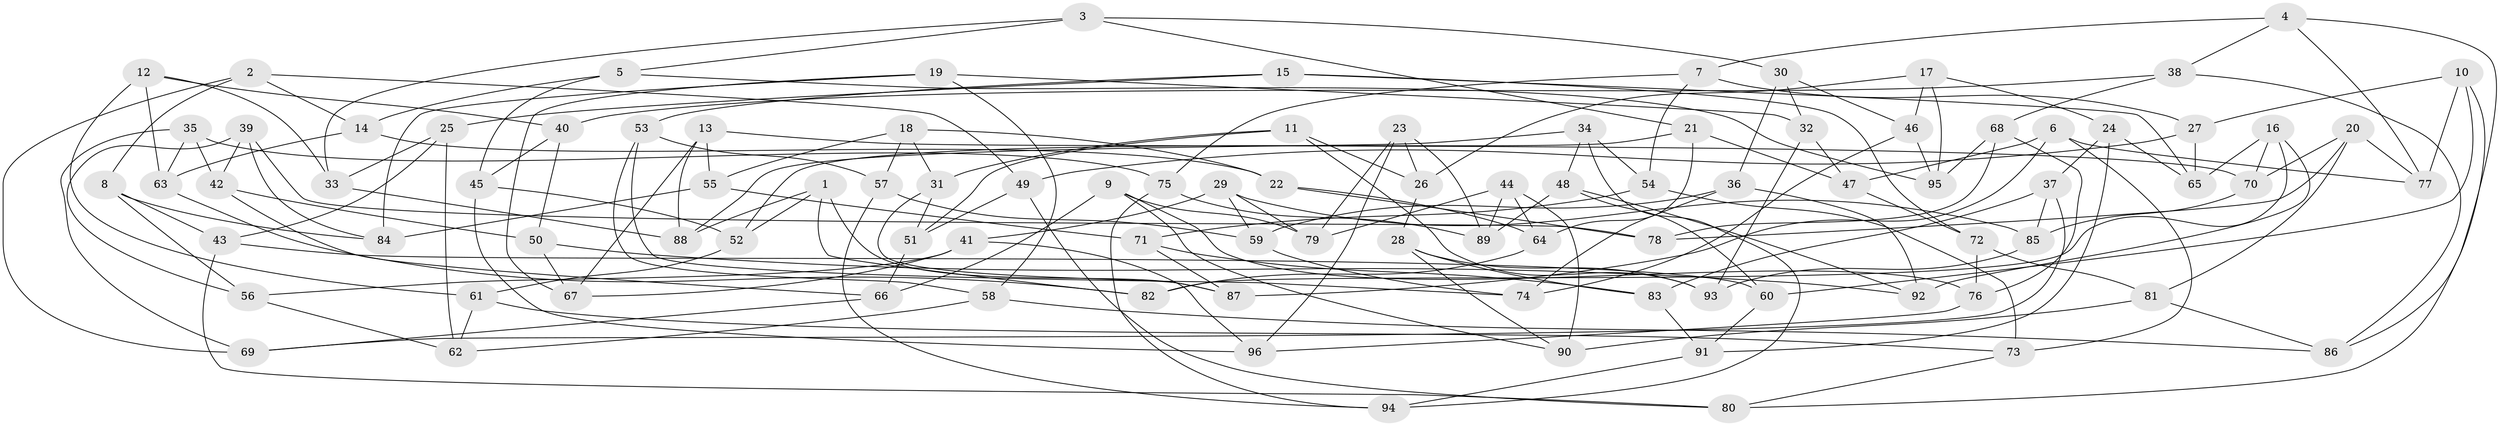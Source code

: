 // Generated by graph-tools (version 1.1) at 2025/37/03/09/25 02:37:57]
// undirected, 96 vertices, 192 edges
graph export_dot {
graph [start="1"]
  node [color=gray90,style=filled];
  1;
  2;
  3;
  4;
  5;
  6;
  7;
  8;
  9;
  10;
  11;
  12;
  13;
  14;
  15;
  16;
  17;
  18;
  19;
  20;
  21;
  22;
  23;
  24;
  25;
  26;
  27;
  28;
  29;
  30;
  31;
  32;
  33;
  34;
  35;
  36;
  37;
  38;
  39;
  40;
  41;
  42;
  43;
  44;
  45;
  46;
  47;
  48;
  49;
  50;
  51;
  52;
  53;
  54;
  55;
  56;
  57;
  58;
  59;
  60;
  61;
  62;
  63;
  64;
  65;
  66;
  67;
  68;
  69;
  70;
  71;
  72;
  73;
  74;
  75;
  76;
  77;
  78;
  79;
  80;
  81;
  82;
  83;
  84;
  85;
  86;
  87;
  88;
  89;
  90;
  91;
  92;
  93;
  94;
  95;
  96;
  1 -- 87;
  1 -- 82;
  1 -- 52;
  1 -- 88;
  2 -- 69;
  2 -- 14;
  2 -- 49;
  2 -- 8;
  3 -- 30;
  3 -- 21;
  3 -- 5;
  3 -- 33;
  4 -- 77;
  4 -- 38;
  4 -- 7;
  4 -- 86;
  5 -- 95;
  5 -- 14;
  5 -- 45;
  6 -- 47;
  6 -- 73;
  6 -- 87;
  6 -- 77;
  7 -- 54;
  7 -- 75;
  7 -- 27;
  8 -- 43;
  8 -- 84;
  8 -- 56;
  9 -- 79;
  9 -- 76;
  9 -- 66;
  9 -- 90;
  10 -- 60;
  10 -- 77;
  10 -- 27;
  10 -- 80;
  11 -- 26;
  11 -- 31;
  11 -- 93;
  11 -- 51;
  12 -- 61;
  12 -- 63;
  12 -- 33;
  12 -- 40;
  13 -- 70;
  13 -- 55;
  13 -- 67;
  13 -- 88;
  14 -- 63;
  14 -- 22;
  15 -- 65;
  15 -- 72;
  15 -- 53;
  15 -- 25;
  16 -- 70;
  16 -- 65;
  16 -- 92;
  16 -- 82;
  17 -- 24;
  17 -- 26;
  17 -- 95;
  17 -- 46;
  18 -- 22;
  18 -- 57;
  18 -- 31;
  18 -- 55;
  19 -- 84;
  19 -- 58;
  19 -- 32;
  19 -- 67;
  20 -- 77;
  20 -- 81;
  20 -- 70;
  20 -- 78;
  21 -- 52;
  21 -- 64;
  21 -- 47;
  22 -- 64;
  22 -- 78;
  23 -- 26;
  23 -- 79;
  23 -- 96;
  23 -- 89;
  24 -- 65;
  24 -- 37;
  24 -- 91;
  25 -- 62;
  25 -- 43;
  25 -- 33;
  26 -- 28;
  27 -- 49;
  27 -- 65;
  28 -- 83;
  28 -- 93;
  28 -- 90;
  29 -- 59;
  29 -- 41;
  29 -- 79;
  29 -- 85;
  30 -- 32;
  30 -- 46;
  30 -- 36;
  31 -- 51;
  31 -- 87;
  32 -- 47;
  32 -- 93;
  33 -- 88;
  34 -- 54;
  34 -- 48;
  34 -- 94;
  34 -- 88;
  35 -- 69;
  35 -- 75;
  35 -- 42;
  35 -- 63;
  36 -- 59;
  36 -- 74;
  36 -- 92;
  37 -- 69;
  37 -- 85;
  37 -- 83;
  38 -- 40;
  38 -- 68;
  38 -- 86;
  39 -- 84;
  39 -- 42;
  39 -- 56;
  39 -- 78;
  40 -- 45;
  40 -- 50;
  41 -- 56;
  41 -- 96;
  41 -- 67;
  42 -- 66;
  42 -- 50;
  43 -- 80;
  43 -- 60;
  44 -- 64;
  44 -- 89;
  44 -- 79;
  44 -- 90;
  45 -- 96;
  45 -- 52;
  46 -- 95;
  46 -- 74;
  47 -- 72;
  48 -- 60;
  48 -- 92;
  48 -- 89;
  49 -- 51;
  49 -- 80;
  50 -- 92;
  50 -- 67;
  51 -- 66;
  52 -- 61;
  53 -- 58;
  53 -- 74;
  53 -- 57;
  54 -- 71;
  54 -- 73;
  55 -- 84;
  55 -- 71;
  56 -- 62;
  57 -- 59;
  57 -- 94;
  58 -- 86;
  58 -- 62;
  59 -- 74;
  60 -- 91;
  61 -- 73;
  61 -- 62;
  63 -- 82;
  64 -- 82;
  66 -- 69;
  68 -- 95;
  68 -- 76;
  68 -- 78;
  70 -- 85;
  71 -- 87;
  71 -- 83;
  72 -- 76;
  72 -- 81;
  73 -- 80;
  75 -- 94;
  75 -- 89;
  76 -- 96;
  81 -- 86;
  81 -- 90;
  83 -- 91;
  85 -- 93;
  91 -- 94;
}
